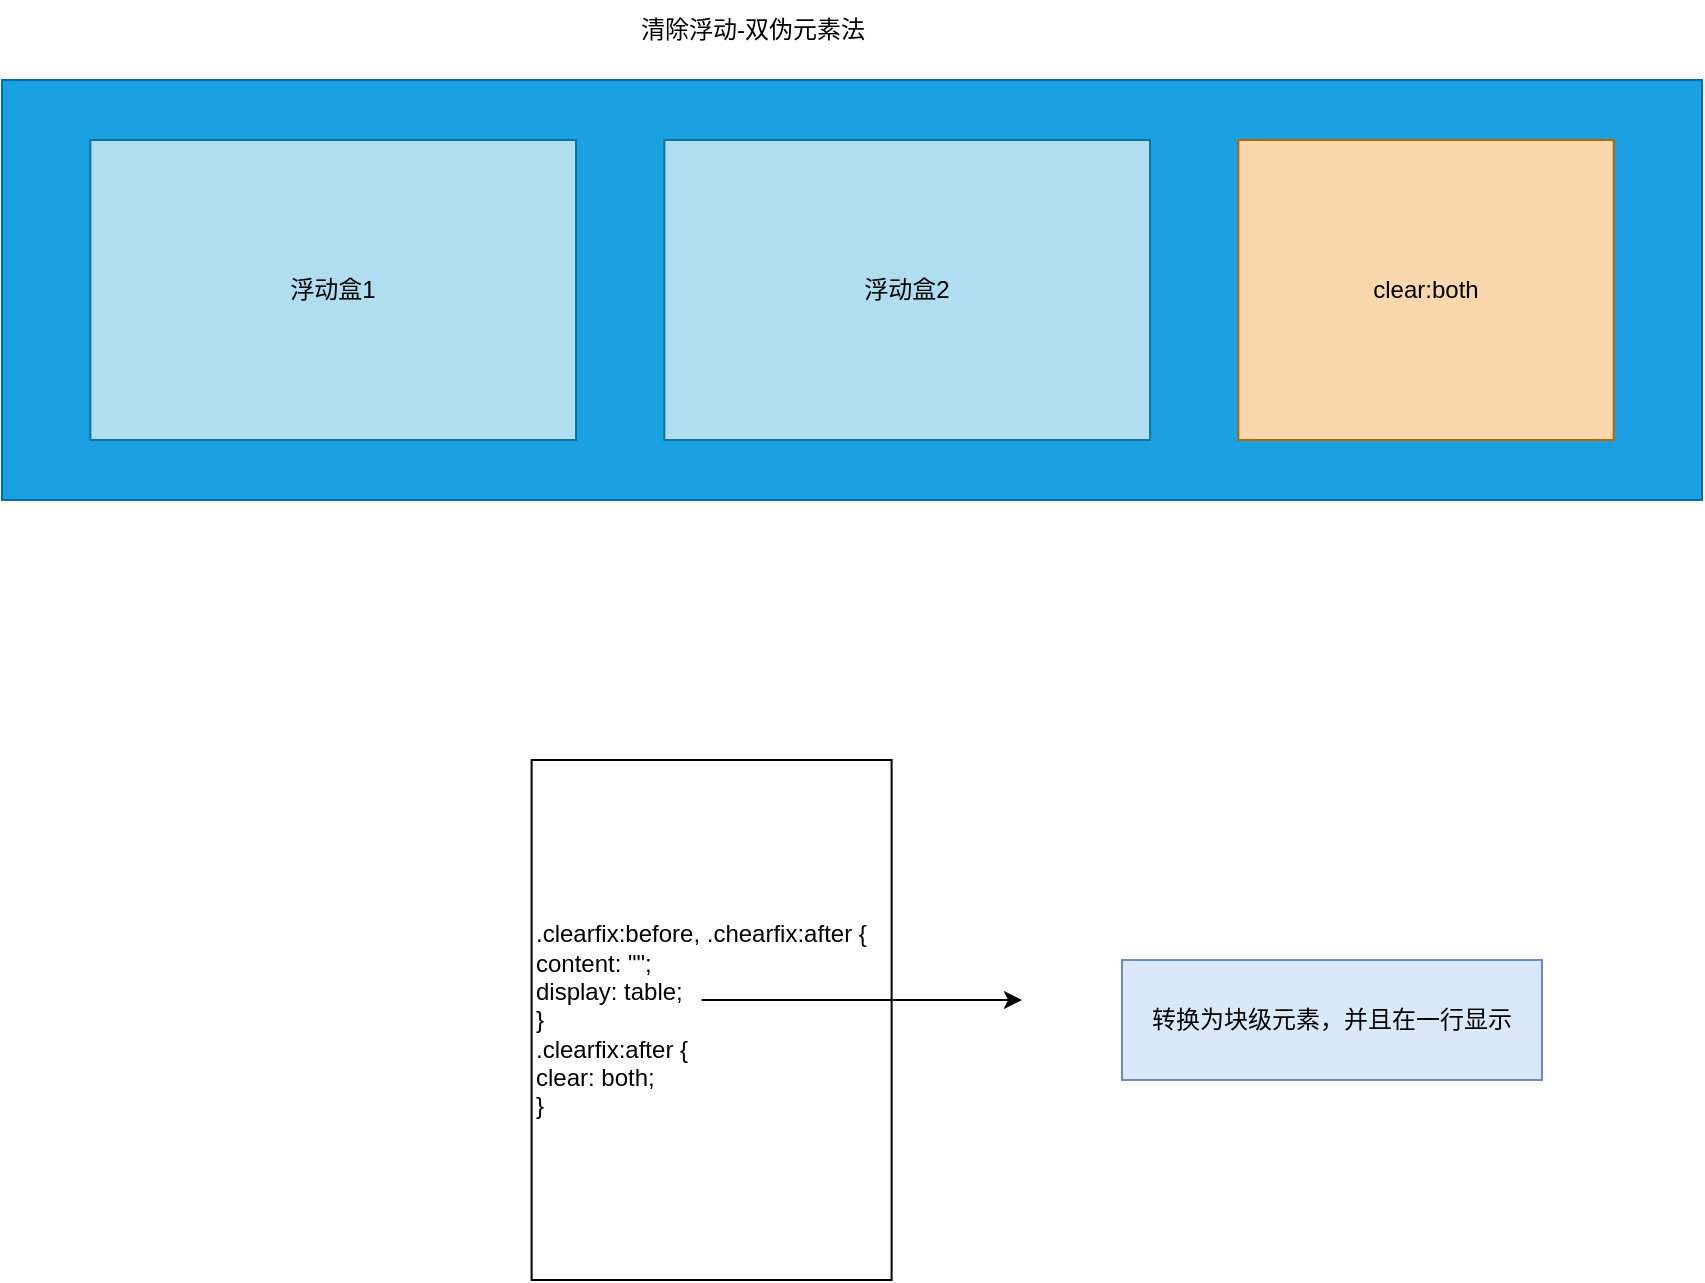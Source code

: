 <mxfile version="20.8.13" type="github">
  <diagram name="第 1 页" id="yuvB6jCBVuaF8p40rI_S">
    <mxGraphModel dx="2214" dy="834" grid="1" gridSize="10" guides="1" tooltips="1" connect="1" arrows="1" fold="1" page="1" pageScale="1" pageWidth="827" pageHeight="1169" math="0" shadow="0">
      <root>
        <mxCell id="0" />
        <mxCell id="1" parent="0" />
        <mxCell id="nuEIH2wRyYCtGI8E1tDT-2" value="清除浮动-双伪元素法" style="text;html=1;align=center;verticalAlign=middle;resizable=0;points=[];autosize=1;strokeColor=none;fillColor=none;container=0;" vertex="1" parent="1">
          <mxGeometry x="264.805" y="130" width="140" height="30" as="geometry" />
        </mxCell>
        <mxCell id="nuEIH2wRyYCtGI8E1tDT-4" value="" style="whiteSpace=wrap;html=1;strokeColor=#006EAF;fillColor=#1ba1e2;fontColor=#ffffff;container=0;" vertex="1" parent="1">
          <mxGeometry x="-40" y="170" width="850" height="210" as="geometry" />
        </mxCell>
        <mxCell id="nuEIH2wRyYCtGI8E1tDT-5" value="浮动盒1" style="whiteSpace=wrap;html=1;strokeColor=#10739e;fillColor=#b1ddf0;container=0;" vertex="1" parent="1">
          <mxGeometry x="4.156" y="200" width="242.857" height="150" as="geometry" />
        </mxCell>
        <mxCell id="nuEIH2wRyYCtGI8E1tDT-6" value="浮动盒2" style="whiteSpace=wrap;html=1;strokeColor=#10739e;fillColor=#b1ddf0;container=0;" vertex="1" parent="1">
          <mxGeometry x="291.169" y="200" width="242.857" height="150" as="geometry" />
        </mxCell>
        <mxCell id="nuEIH2wRyYCtGI8E1tDT-7" value="clear:both" style="whiteSpace=wrap;html=1;strokeColor=#b46504;fillColor=#fad7ac;container=0;" vertex="1" parent="1">
          <mxGeometry x="578.182" y="200" width="187.662" height="150" as="geometry" />
        </mxCell>
        <mxCell id="nuEIH2wRyYCtGI8E1tDT-8" value=".clearfix:before, .chearfix:after {&lt;br/&gt;	content: &quot;&quot;;&lt;br/&gt;	display: table;&lt;br/&gt;}&lt;br/&gt;.clearfix:after {&lt;br/&gt;	clear: both;&lt;br/&gt;}" style="whiteSpace=wrap;html=1;align=left;" vertex="1" parent="1">
          <mxGeometry x="224.81" y="510" width="180" height="260" as="geometry" />
        </mxCell>
        <mxCell id="nuEIH2wRyYCtGI8E1tDT-9" value="" style="endArrow=classic;html=1;rounded=0;" edge="1" parent="1">
          <mxGeometry width="50" height="50" relative="1" as="geometry">
            <mxPoint x="309.81" y="630" as="sourcePoint" />
            <mxPoint x="470" y="630" as="targetPoint" />
          </mxGeometry>
        </mxCell>
        <mxCell id="nuEIH2wRyYCtGI8E1tDT-10" value="转换为块级元素，并且在一行显示" style="whiteSpace=wrap;html=1;fillColor=#dae8fc;strokeColor=#6c8ebf;" vertex="1" parent="1">
          <mxGeometry x="520" y="610" width="210" height="60" as="geometry" />
        </mxCell>
      </root>
    </mxGraphModel>
  </diagram>
</mxfile>
